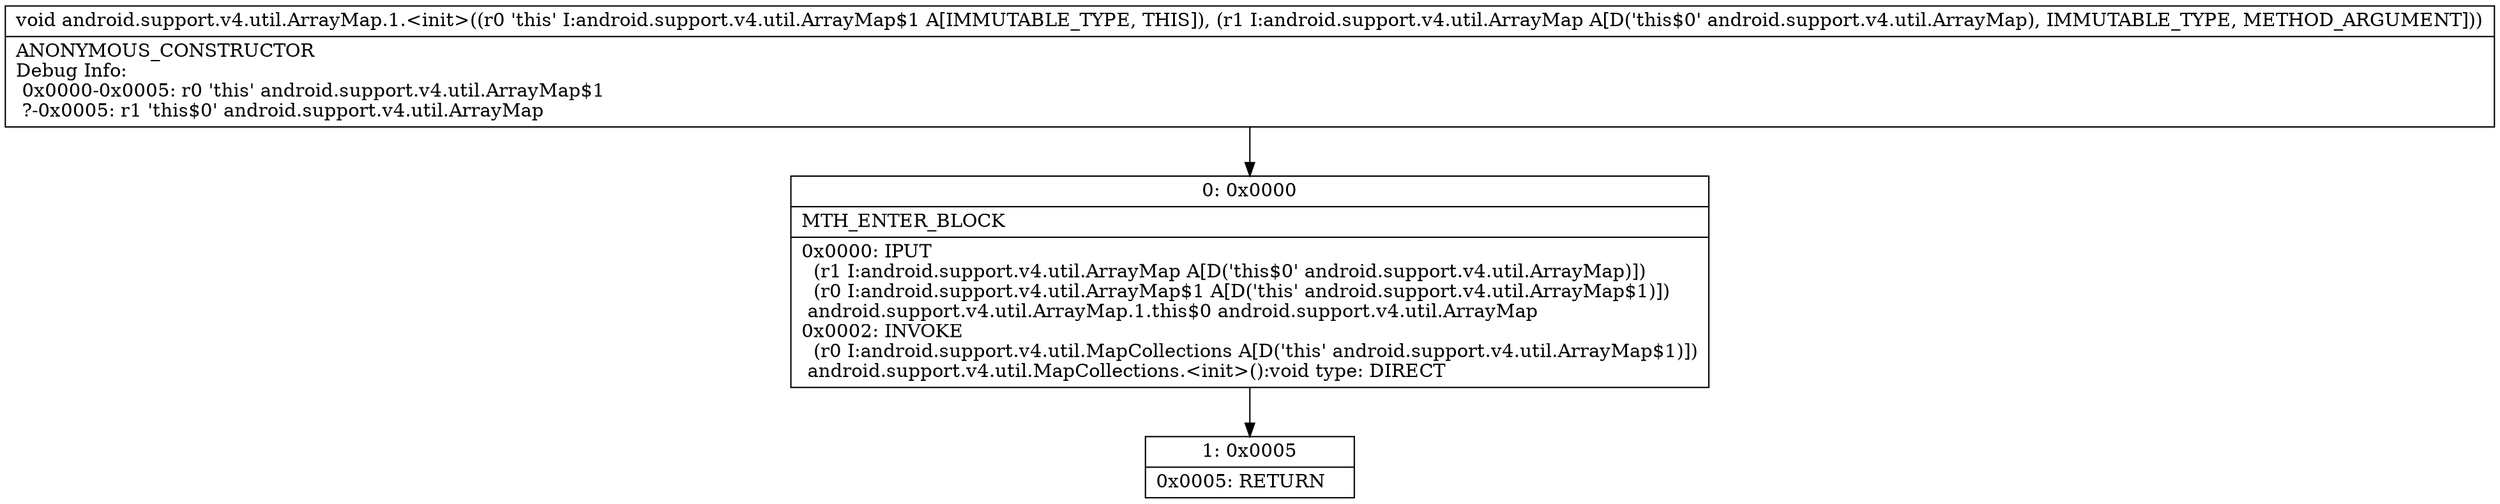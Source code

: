 digraph "CFG forandroid.support.v4.util.ArrayMap.1.\<init\>(Landroid\/support\/v4\/util\/ArrayMap;)V" {
Node_0 [shape=record,label="{0\:\ 0x0000|MTH_ENTER_BLOCK\l|0x0000: IPUT  \l  (r1 I:android.support.v4.util.ArrayMap A[D('this$0' android.support.v4.util.ArrayMap)])\l  (r0 I:android.support.v4.util.ArrayMap$1 A[D('this' android.support.v4.util.ArrayMap$1)])\l android.support.v4.util.ArrayMap.1.this$0 android.support.v4.util.ArrayMap \l0x0002: INVOKE  \l  (r0 I:android.support.v4.util.MapCollections A[D('this' android.support.v4.util.ArrayMap$1)])\l android.support.v4.util.MapCollections.\<init\>():void type: DIRECT \l}"];
Node_1 [shape=record,label="{1\:\ 0x0005|0x0005: RETURN   \l}"];
MethodNode[shape=record,label="{void android.support.v4.util.ArrayMap.1.\<init\>((r0 'this' I:android.support.v4.util.ArrayMap$1 A[IMMUTABLE_TYPE, THIS]), (r1 I:android.support.v4.util.ArrayMap A[D('this$0' android.support.v4.util.ArrayMap), IMMUTABLE_TYPE, METHOD_ARGUMENT]))  | ANONYMOUS_CONSTRUCTOR\lDebug Info:\l  0x0000\-0x0005: r0 'this' android.support.v4.util.ArrayMap$1\l  ?\-0x0005: r1 'this$0' android.support.v4.util.ArrayMap\l}"];
MethodNode -> Node_0;
Node_0 -> Node_1;
}

